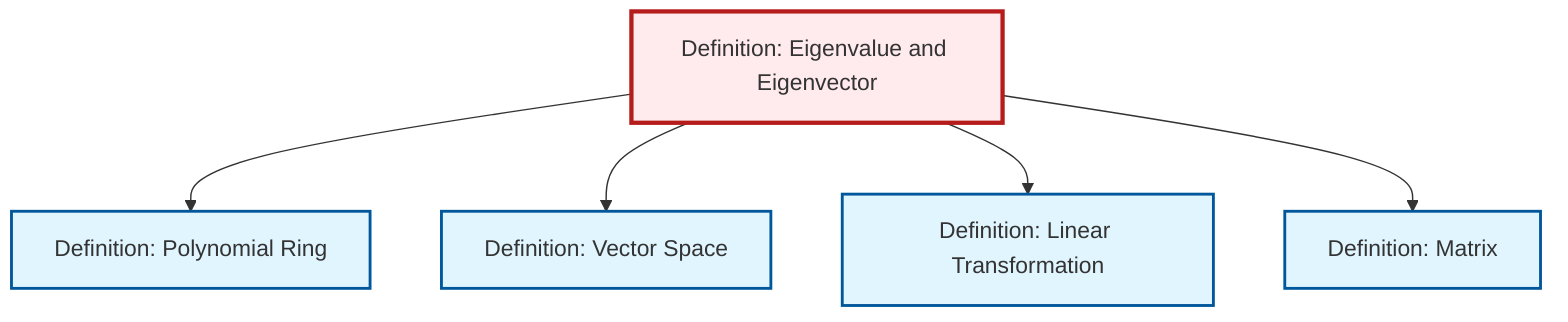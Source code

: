 graph TD
    classDef definition fill:#e1f5fe,stroke:#01579b,stroke-width:2px
    classDef theorem fill:#f3e5f5,stroke:#4a148c,stroke-width:2px
    classDef axiom fill:#fff3e0,stroke:#e65100,stroke-width:2px
    classDef example fill:#e8f5e9,stroke:#1b5e20,stroke-width:2px
    classDef current fill:#ffebee,stroke:#b71c1c,stroke-width:3px
    def-polynomial-ring["Definition: Polynomial Ring"]:::definition
    def-linear-transformation["Definition: Linear Transformation"]:::definition
    def-vector-space["Definition: Vector Space"]:::definition
    def-matrix["Definition: Matrix"]:::definition
    def-eigenvalue-eigenvector["Definition: Eigenvalue and Eigenvector"]:::definition
    def-eigenvalue-eigenvector --> def-polynomial-ring
    def-eigenvalue-eigenvector --> def-vector-space
    def-eigenvalue-eigenvector --> def-linear-transformation
    def-eigenvalue-eigenvector --> def-matrix
    class def-eigenvalue-eigenvector current